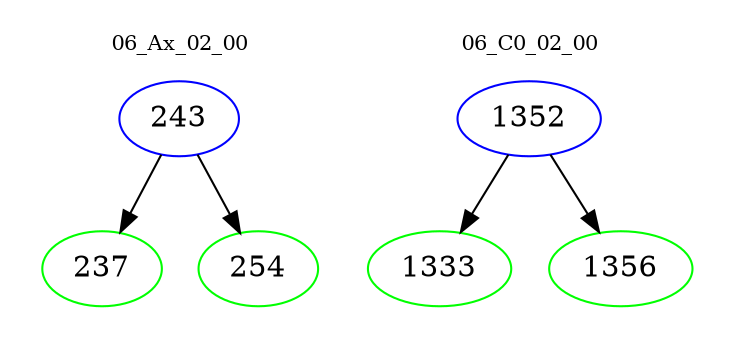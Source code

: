 digraph{
subgraph cluster_0 {
color = white
label = "06_Ax_02_00";
fontsize=10;
T0_243 [label="243", color="blue"]
T0_243 -> T0_237 [color="black"]
T0_237 [label="237", color="green"]
T0_243 -> T0_254 [color="black"]
T0_254 [label="254", color="green"]
}
subgraph cluster_1 {
color = white
label = "06_C0_02_00";
fontsize=10;
T1_1352 [label="1352", color="blue"]
T1_1352 -> T1_1333 [color="black"]
T1_1333 [label="1333", color="green"]
T1_1352 -> T1_1356 [color="black"]
T1_1356 [label="1356", color="green"]
}
}
